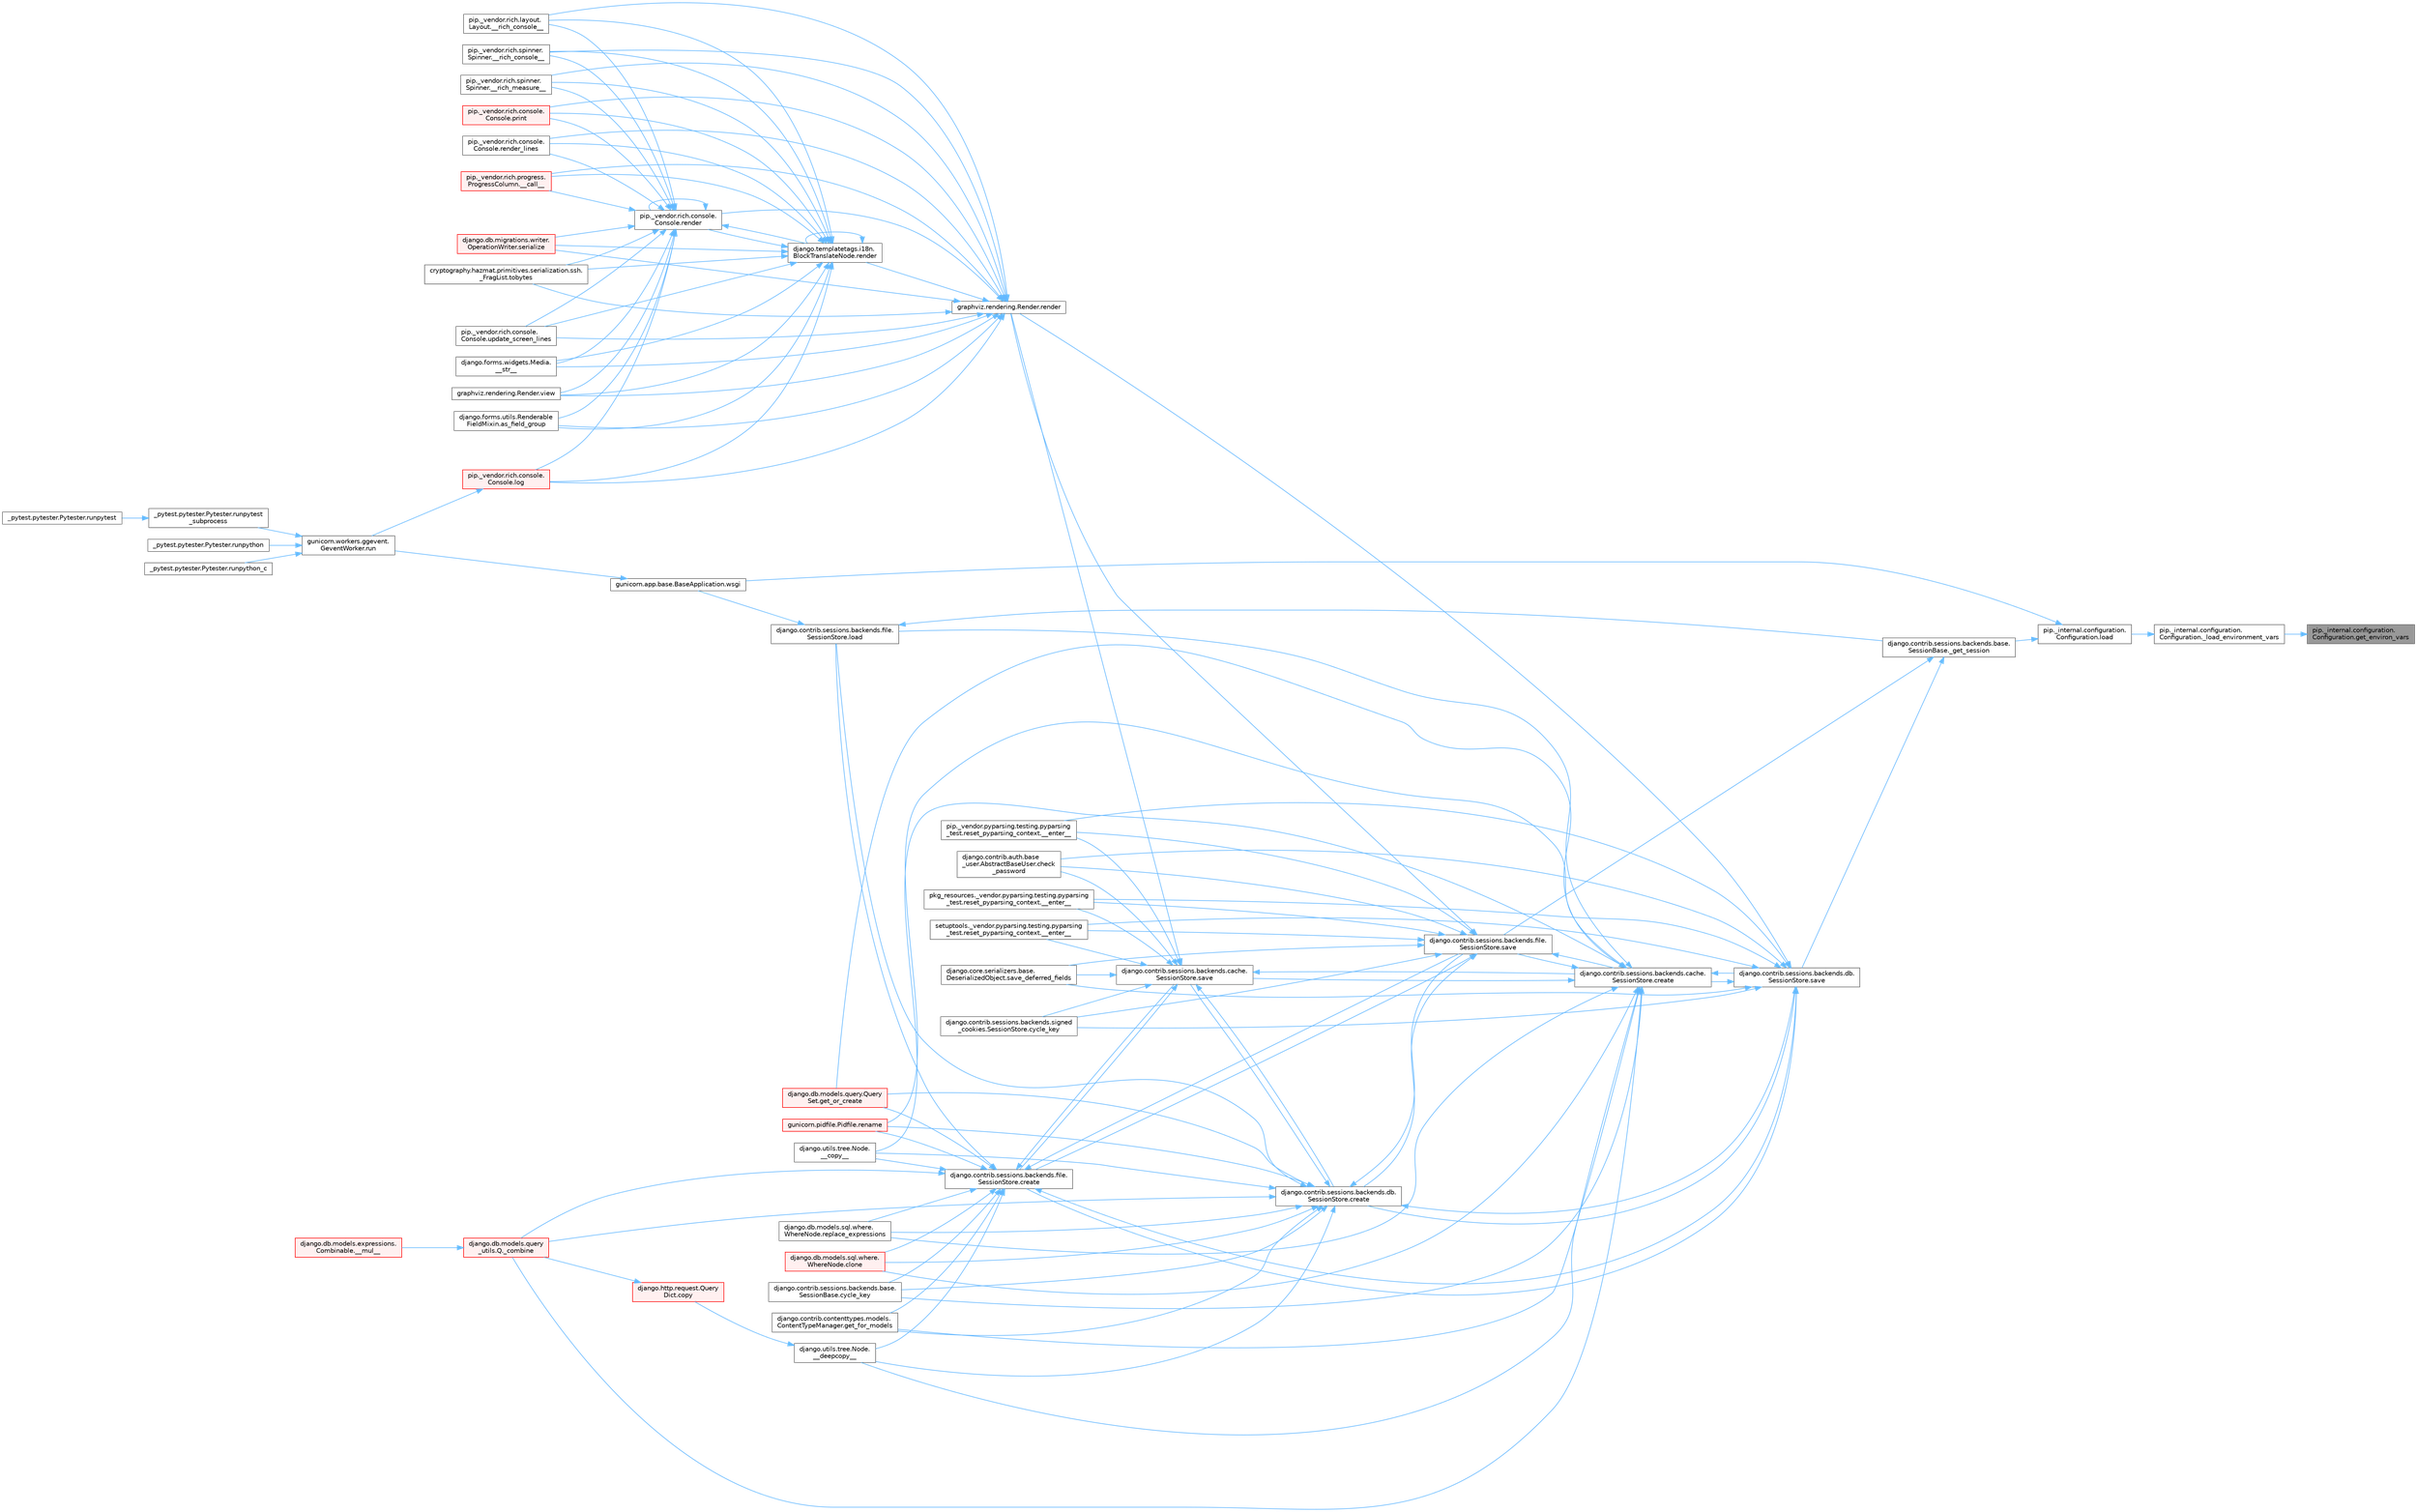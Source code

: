 digraph "pip._internal.configuration.Configuration.get_environ_vars"
{
 // LATEX_PDF_SIZE
  bgcolor="transparent";
  edge [fontname=Helvetica,fontsize=10,labelfontname=Helvetica,labelfontsize=10];
  node [fontname=Helvetica,fontsize=10,shape=box,height=0.2,width=0.4];
  rankdir="RL";
  Node1 [id="Node000001",label="pip._internal.configuration.\lConfiguration.get_environ_vars",height=0.2,width=0.4,color="gray40", fillcolor="grey60", style="filled", fontcolor="black",tooltip=" "];
  Node1 -> Node2 [id="edge1_Node000001_Node000002",dir="back",color="steelblue1",style="solid",tooltip=" "];
  Node2 [id="Node000002",label="pip._internal.configuration.\lConfiguration._load_environment_vars",height=0.2,width=0.4,color="grey40", fillcolor="white", style="filled",URL="$classpip_1_1__internal_1_1configuration_1_1_configuration.html#a1a57e8ca81e59ec7cbbd80e8f7283a06",tooltip=" "];
  Node2 -> Node3 [id="edge2_Node000002_Node000003",dir="back",color="steelblue1",style="solid",tooltip=" "];
  Node3 [id="Node000003",label="pip._internal.configuration.\lConfiguration.load",height=0.2,width=0.4,color="grey40", fillcolor="white", style="filled",URL="$classpip_1_1__internal_1_1configuration_1_1_configuration.html#acc3aa857df7198ccb6f5eb3e728545f6",tooltip=" "];
  Node3 -> Node4 [id="edge3_Node000003_Node000004",dir="back",color="steelblue1",style="solid",tooltip=" "];
  Node4 [id="Node000004",label="django.contrib.sessions.backends.base.\lSessionBase._get_session",height=0.2,width=0.4,color="grey40", fillcolor="white", style="filled",URL="$classdjango_1_1contrib_1_1sessions_1_1backends_1_1base_1_1_session_base.html#a3ca0af594cbb5d34f3d4f76c8f90bf4f",tooltip=" "];
  Node4 -> Node5 [id="edge4_Node000004_Node000005",dir="back",color="steelblue1",style="solid",tooltip=" "];
  Node5 [id="Node000005",label="django.contrib.sessions.backends.db.\lSessionStore.save",height=0.2,width=0.4,color="grey40", fillcolor="white", style="filled",URL="$classdjango_1_1contrib_1_1sessions_1_1backends_1_1db_1_1_session_store.html#a68a6b4f159bd3dc969ec80b34c1622af",tooltip=" "];
  Node5 -> Node6 [id="edge5_Node000005_Node000006",dir="back",color="steelblue1",style="solid",tooltip=" "];
  Node6 [id="Node000006",label="pip._vendor.pyparsing.testing.pyparsing\l_test.reset_pyparsing_context.__enter__",height=0.2,width=0.4,color="grey40", fillcolor="white", style="filled",URL="$classpip_1_1__vendor_1_1pyparsing_1_1testing_1_1pyparsing__test_1_1reset__pyparsing__context.html#a3d39d97a0d95a9b46c987e6dff52b7c0",tooltip=" "];
  Node5 -> Node7 [id="edge6_Node000005_Node000007",dir="back",color="steelblue1",style="solid",tooltip=" "];
  Node7 [id="Node000007",label="pkg_resources._vendor.pyparsing.testing.pyparsing\l_test.reset_pyparsing_context.__enter__",height=0.2,width=0.4,color="grey40", fillcolor="white", style="filled",URL="$classpkg__resources_1_1__vendor_1_1pyparsing_1_1testing_1_1pyparsing__test_1_1reset__pyparsing__context.html#a8d8360c033ccc7296fb9323a07cdeb25",tooltip=" "];
  Node5 -> Node8 [id="edge7_Node000005_Node000008",dir="back",color="steelblue1",style="solid",tooltip=" "];
  Node8 [id="Node000008",label="setuptools._vendor.pyparsing.testing.pyparsing\l_test.reset_pyparsing_context.__enter__",height=0.2,width=0.4,color="grey40", fillcolor="white", style="filled",URL="$classsetuptools_1_1__vendor_1_1pyparsing_1_1testing_1_1pyparsing__test_1_1reset__pyparsing__context.html#a436e2ea8355c86505c8cfdae81714c7c",tooltip=" "];
  Node5 -> Node9 [id="edge8_Node000005_Node000009",dir="back",color="steelblue1",style="solid",tooltip=" "];
  Node9 [id="Node000009",label="django.contrib.auth.base\l_user.AbstractBaseUser.check\l_password",height=0.2,width=0.4,color="grey40", fillcolor="white", style="filled",URL="$classdjango_1_1contrib_1_1auth_1_1base__user_1_1_abstract_base_user.html#aaa9bb7fa5353bc1917dbd7f87b63321a",tooltip=" "];
  Node5 -> Node10 [id="edge9_Node000005_Node000010",dir="back",color="steelblue1",style="solid",tooltip=" "];
  Node10 [id="Node000010",label="django.contrib.sessions.backends.cache.\lSessionStore.create",height=0.2,width=0.4,color="grey40", fillcolor="white", style="filled",URL="$classdjango_1_1contrib_1_1sessions_1_1backends_1_1cache_1_1_session_store.html#a38c9efbdb5115fd1820ae198b767c39c",tooltip=" "];
  Node10 -> Node11 [id="edge10_Node000010_Node000011",dir="back",color="steelblue1",style="solid",tooltip=" "];
  Node11 [id="Node000011",label="django.utils.tree.Node.\l__copy__",height=0.2,width=0.4,color="grey40", fillcolor="white", style="filled",URL="$classdjango_1_1utils_1_1tree_1_1_node.html#abae878f6b4500b8b241c23d8fac46e63",tooltip=" "];
  Node10 -> Node12 [id="edge11_Node000010_Node000012",dir="back",color="steelblue1",style="solid",tooltip=" "];
  Node12 [id="Node000012",label="django.utils.tree.Node.\l__deepcopy__",height=0.2,width=0.4,color="grey40", fillcolor="white", style="filled",URL="$classdjango_1_1utils_1_1tree_1_1_node.html#a38840c46ded3963808edbeec90765d6b",tooltip=" "];
  Node12 -> Node13 [id="edge12_Node000012_Node000013",dir="back",color="steelblue1",style="solid",tooltip=" "];
  Node13 [id="Node000013",label="django.http.request.Query\lDict.copy",height=0.2,width=0.4,color="red", fillcolor="#FFF0F0", style="filled",URL="$classdjango_1_1http_1_1request_1_1_query_dict.html#ada9e4956e62868c5587b9ffde7b358b5",tooltip=" "];
  Node13 -> Node155 [id="edge13_Node000013_Node000155",dir="back",color="steelblue1",style="solid",tooltip=" "];
  Node155 [id="Node000155",label="django.db.models.query\l_utils.Q._combine",height=0.2,width=0.4,color="red", fillcolor="#FFF0F0", style="filled",URL="$classdjango_1_1db_1_1models_1_1query__utils_1_1_q.html#ade621b98231b73615e1aa3a726560c55",tooltip=" "];
  Node155 -> Node156 [id="edge14_Node000155_Node000156",dir="back",color="steelblue1",style="solid",tooltip=" "];
  Node156 [id="Node000156",label="django.db.models.expressions.\lCombinable.__mul__",height=0.2,width=0.4,color="red", fillcolor="#FFF0F0", style="filled",URL="$classdjango_1_1db_1_1models_1_1expressions_1_1_combinable.html#a18670e03ec4b2fc0eafb0782602b72ec",tooltip=" "];
  Node10 -> Node155 [id="edge15_Node000010_Node000155",dir="back",color="steelblue1",style="solid",tooltip=" "];
  Node10 -> Node395 [id="edge16_Node000010_Node000395",dir="back",color="steelblue1",style="solid",tooltip=" "];
  Node395 [id="Node000395",label="django.db.models.sql.where.\lWhereNode.clone",height=0.2,width=0.4,color="red", fillcolor="#FFF0F0", style="filled",URL="$classdjango_1_1db_1_1models_1_1sql_1_1where_1_1_where_node.html#a0faff63950b774ce4ad391ea1f6b6d2c",tooltip=" "];
  Node10 -> Node33 [id="edge17_Node000010_Node000033",dir="back",color="steelblue1",style="solid",tooltip=" "];
  Node33 [id="Node000033",label="django.contrib.sessions.backends.base.\lSessionBase.cycle_key",height=0.2,width=0.4,color="grey40", fillcolor="white", style="filled",URL="$classdjango_1_1contrib_1_1sessions_1_1backends_1_1base_1_1_session_base.html#a6955e9bebe4e5b7d463bccfcf9181016",tooltip=" "];
  Node10 -> Node520 [id="edge18_Node000010_Node000520",dir="back",color="steelblue1",style="solid",tooltip=" "];
  Node520 [id="Node000520",label="django.contrib.contenttypes.models.\lContentTypeManager.get_for_models",height=0.2,width=0.4,color="grey40", fillcolor="white", style="filled",URL="$classdjango_1_1contrib_1_1contenttypes_1_1models_1_1_content_type_manager.html#a541a2e215680799739b6f8c1b19ddda4",tooltip=" "];
  Node10 -> Node521 [id="edge19_Node000010_Node000521",dir="back",color="steelblue1",style="solid",tooltip=" "];
  Node521 [id="Node000521",label="django.db.models.query.Query\lSet.get_or_create",height=0.2,width=0.4,color="red", fillcolor="#FFF0F0", style="filled",URL="$classdjango_1_1db_1_1models_1_1query_1_1_query_set.html#a0f727927ec4d1b9f3087b831cc911c59",tooltip=" "];
  Node10 -> Node303 [id="edge20_Node000010_Node000303",dir="back",color="steelblue1",style="solid",tooltip=" "];
  Node303 [id="Node000303",label="django.contrib.sessions.backends.file.\lSessionStore.load",height=0.2,width=0.4,color="grey40", fillcolor="white", style="filled",URL="$classdjango_1_1contrib_1_1sessions_1_1backends_1_1file_1_1_session_store.html#a408fa63512306fbaa7bbb62742f0295f",tooltip=" "];
  Node303 -> Node4 [id="edge21_Node000303_Node000004",dir="back",color="steelblue1",style="solid",tooltip=" "];
  Node303 -> Node300 [id="edge22_Node000303_Node000300",dir="back",color="steelblue1",style="solid",tooltip=" "];
  Node300 [id="Node000300",label="gunicorn.app.base.BaseApplication.wsgi",height=0.2,width=0.4,color="grey40", fillcolor="white", style="filled",URL="$classgunicorn_1_1app_1_1base_1_1_base_application.html#a18ae24b2d0d44fb694b9f2b0cdffa670",tooltip=" "];
  Node300 -> Node301 [id="edge23_Node000300_Node000301",dir="back",color="steelblue1",style="solid",tooltip=" "];
  Node301 [id="Node000301",label="gunicorn.workers.ggevent.\lGeventWorker.run",height=0.2,width=0.4,color="grey40", fillcolor="white", style="filled",URL="$classgunicorn_1_1workers_1_1ggevent_1_1_gevent_worker.html#a0d8ffe6d6db44cfe8310ccf5643506ee",tooltip=" "];
  Node301 -> Node106 [id="edge24_Node000301_Node000106",dir="back",color="steelblue1",style="solid",tooltip=" "];
  Node106 [id="Node000106",label="_pytest.pytester.Pytester.runpytest\l_subprocess",height=0.2,width=0.4,color="grey40", fillcolor="white", style="filled",URL="$class__pytest_1_1pytester_1_1_pytester.html#a59323c6d6a1469a1206f1c0b8fce99c9",tooltip=" "];
  Node106 -> Node107 [id="edge25_Node000106_Node000107",dir="back",color="steelblue1",style="solid",tooltip=" "];
  Node107 [id="Node000107",label="_pytest.pytester.Pytester.runpytest",height=0.2,width=0.4,color="grey40", fillcolor="white", style="filled",URL="$class__pytest_1_1pytester_1_1_pytester.html#a2765db48ffe1b8853581d711ff43a87b",tooltip=" "];
  Node301 -> Node108 [id="edge26_Node000301_Node000108",dir="back",color="steelblue1",style="solid",tooltip=" "];
  Node108 [id="Node000108",label="_pytest.pytester.Pytester.runpython",height=0.2,width=0.4,color="grey40", fillcolor="white", style="filled",URL="$class__pytest_1_1pytester_1_1_pytester.html#a4e0c539507f15fd333cf618faf9687ef",tooltip=" "];
  Node301 -> Node109 [id="edge27_Node000301_Node000109",dir="back",color="steelblue1",style="solid",tooltip=" "];
  Node109 [id="Node000109",label="_pytest.pytester.Pytester.runpython_c",height=0.2,width=0.4,color="grey40", fillcolor="white", style="filled",URL="$class__pytest_1_1pytester_1_1_pytester.html#aea789acfe206d9c40d9a6bf54a337f2a",tooltip=" "];
  Node10 -> Node523 [id="edge28_Node000010_Node000523",dir="back",color="steelblue1",style="solid",tooltip=" "];
  Node523 [id="Node000523",label="gunicorn.pidfile.Pidfile.rename",height=0.2,width=0.4,color="red", fillcolor="#FFF0F0", style="filled",URL="$classgunicorn_1_1pidfile_1_1_pidfile.html#af03623bf56b92f594700ba5e5f25bc76",tooltip=" "];
  Node10 -> Node525 [id="edge29_Node000010_Node000525",dir="back",color="steelblue1",style="solid",tooltip=" "];
  Node525 [id="Node000525",label="django.db.models.sql.where.\lWhereNode.replace_expressions",height=0.2,width=0.4,color="grey40", fillcolor="white", style="filled",URL="$classdjango_1_1db_1_1models_1_1sql_1_1where_1_1_where_node.html#a1cc3580a7f4a51605b52ae4a9653b3ac",tooltip=" "];
  Node10 -> Node526 [id="edge30_Node000010_Node000526",dir="back",color="steelblue1",style="solid",tooltip=" "];
  Node526 [id="Node000526",label="django.contrib.sessions.backends.cache.\lSessionStore.save",height=0.2,width=0.4,color="grey40", fillcolor="white", style="filled",URL="$classdjango_1_1contrib_1_1sessions_1_1backends_1_1cache_1_1_session_store.html#a67e81d959c24e3a84b1e755a9a861c53",tooltip=" "];
  Node526 -> Node6 [id="edge31_Node000526_Node000006",dir="back",color="steelblue1",style="solid",tooltip=" "];
  Node526 -> Node7 [id="edge32_Node000526_Node000007",dir="back",color="steelblue1",style="solid",tooltip=" "];
  Node526 -> Node8 [id="edge33_Node000526_Node000008",dir="back",color="steelblue1",style="solid",tooltip=" "];
  Node526 -> Node9 [id="edge34_Node000526_Node000009",dir="back",color="steelblue1",style="solid",tooltip=" "];
  Node526 -> Node10 [id="edge35_Node000526_Node000010",dir="back",color="steelblue1",style="solid",tooltip=" "];
  Node526 -> Node394 [id="edge36_Node000526_Node000394",dir="back",color="steelblue1",style="solid",tooltip=" "];
  Node394 [id="Node000394",label="django.contrib.sessions.backends.db.\lSessionStore.create",height=0.2,width=0.4,color="grey40", fillcolor="white", style="filled",URL="$classdjango_1_1contrib_1_1sessions_1_1backends_1_1db_1_1_session_store.html#a4a98c0168c61e75be58e279660aa6ce4",tooltip=" "];
  Node394 -> Node11 [id="edge37_Node000394_Node000011",dir="back",color="steelblue1",style="solid",tooltip=" "];
  Node394 -> Node12 [id="edge38_Node000394_Node000012",dir="back",color="steelblue1",style="solid",tooltip=" "];
  Node394 -> Node155 [id="edge39_Node000394_Node000155",dir="back",color="steelblue1",style="solid",tooltip=" "];
  Node394 -> Node395 [id="edge40_Node000394_Node000395",dir="back",color="steelblue1",style="solid",tooltip=" "];
  Node394 -> Node33 [id="edge41_Node000394_Node000033",dir="back",color="steelblue1",style="solid",tooltip=" "];
  Node394 -> Node520 [id="edge42_Node000394_Node000520",dir="back",color="steelblue1",style="solid",tooltip=" "];
  Node394 -> Node521 [id="edge43_Node000394_Node000521",dir="back",color="steelblue1",style="solid",tooltip=" "];
  Node394 -> Node303 [id="edge44_Node000394_Node000303",dir="back",color="steelblue1",style="solid",tooltip=" "];
  Node394 -> Node523 [id="edge45_Node000394_Node000523",dir="back",color="steelblue1",style="solid",tooltip=" "];
  Node394 -> Node525 [id="edge46_Node000394_Node000525",dir="back",color="steelblue1",style="solid",tooltip=" "];
  Node394 -> Node526 [id="edge47_Node000394_Node000526",dir="back",color="steelblue1",style="solid",tooltip=" "];
  Node394 -> Node5 [id="edge48_Node000394_Node000005",dir="back",color="steelblue1",style="solid",tooltip=" "];
  Node394 -> Node1118 [id="edge49_Node000394_Node001118",dir="back",color="steelblue1",style="solid",tooltip=" "];
  Node1118 [id="Node001118",label="django.contrib.sessions.backends.file.\lSessionStore.save",height=0.2,width=0.4,color="grey40", fillcolor="white", style="filled",URL="$classdjango_1_1contrib_1_1sessions_1_1backends_1_1file_1_1_session_store.html#af170f9c112376eb1627509287bf9620f",tooltip=" "];
  Node1118 -> Node6 [id="edge50_Node001118_Node000006",dir="back",color="steelblue1",style="solid",tooltip=" "];
  Node1118 -> Node7 [id="edge51_Node001118_Node000007",dir="back",color="steelblue1",style="solid",tooltip=" "];
  Node1118 -> Node8 [id="edge52_Node001118_Node000008",dir="back",color="steelblue1",style="solid",tooltip=" "];
  Node1118 -> Node9 [id="edge53_Node001118_Node000009",dir="back",color="steelblue1",style="solid",tooltip=" "];
  Node1118 -> Node10 [id="edge54_Node001118_Node000010",dir="back",color="steelblue1",style="solid",tooltip=" "];
  Node1118 -> Node394 [id="edge55_Node001118_Node000394",dir="back",color="steelblue1",style="solid",tooltip=" "];
  Node1118 -> Node519 [id="edge56_Node001118_Node000519",dir="back",color="steelblue1",style="solid",tooltip=" "];
  Node519 [id="Node000519",label="django.contrib.sessions.backends.file.\lSessionStore.create",height=0.2,width=0.4,color="grey40", fillcolor="white", style="filled",URL="$classdjango_1_1contrib_1_1sessions_1_1backends_1_1file_1_1_session_store.html#a6624db6a37dfff490f837047e0a60dda",tooltip=" "];
  Node519 -> Node11 [id="edge57_Node000519_Node000011",dir="back",color="steelblue1",style="solid",tooltip=" "];
  Node519 -> Node12 [id="edge58_Node000519_Node000012",dir="back",color="steelblue1",style="solid",tooltip=" "];
  Node519 -> Node155 [id="edge59_Node000519_Node000155",dir="back",color="steelblue1",style="solid",tooltip=" "];
  Node519 -> Node395 [id="edge60_Node000519_Node000395",dir="back",color="steelblue1",style="solid",tooltip=" "];
  Node519 -> Node33 [id="edge61_Node000519_Node000033",dir="back",color="steelblue1",style="solid",tooltip=" "];
  Node519 -> Node520 [id="edge62_Node000519_Node000520",dir="back",color="steelblue1",style="solid",tooltip=" "];
  Node519 -> Node521 [id="edge63_Node000519_Node000521",dir="back",color="steelblue1",style="solid",tooltip=" "];
  Node519 -> Node303 [id="edge64_Node000519_Node000303",dir="back",color="steelblue1",style="solid",tooltip=" "];
  Node519 -> Node523 [id="edge65_Node000519_Node000523",dir="back",color="steelblue1",style="solid",tooltip=" "];
  Node519 -> Node525 [id="edge66_Node000519_Node000525",dir="back",color="steelblue1",style="solid",tooltip=" "];
  Node519 -> Node526 [id="edge67_Node000519_Node000526",dir="back",color="steelblue1",style="solid",tooltip=" "];
  Node519 -> Node5 [id="edge68_Node000519_Node000005",dir="back",color="steelblue1",style="solid",tooltip=" "];
  Node519 -> Node1118 [id="edge69_Node000519_Node001118",dir="back",color="steelblue1",style="solid",tooltip=" "];
  Node1118 -> Node527 [id="edge70_Node001118_Node000527",dir="back",color="steelblue1",style="solid",tooltip=" "];
  Node527 [id="Node000527",label="django.contrib.sessions.backends.signed\l_cookies.SessionStore.cycle_key",height=0.2,width=0.4,color="grey40", fillcolor="white", style="filled",URL="$classdjango_1_1contrib_1_1sessions_1_1backends_1_1signed__cookies_1_1_session_store.html#abf8e71313b847459c30f19e691c25a93",tooltip=" "];
  Node1118 -> Node528 [id="edge71_Node001118_Node000528",dir="back",color="steelblue1",style="solid",tooltip=" "];
  Node528 [id="Node000528",label="graphviz.rendering.Render.render",height=0.2,width=0.4,color="grey40", fillcolor="white", style="filled",URL="$classgraphviz_1_1rendering_1_1_render.html#a0249d6538d64a6b59b1bed64d4636456",tooltip=" "];
  Node528 -> Node409 [id="edge72_Node000528_Node000409",dir="back",color="steelblue1",style="solid",tooltip=" "];
  Node409 [id="Node000409",label="pip._vendor.rich.progress.\lProgressColumn.__call__",height=0.2,width=0.4,color="red", fillcolor="#FFF0F0", style="filled",URL="$classpip_1_1__vendor_1_1rich_1_1progress_1_1_progress_column.html#ae0c399be74222f949edb0fa5324cf6ea",tooltip=" "];
  Node528 -> Node410 [id="edge73_Node000528_Node000410",dir="back",color="steelblue1",style="solid",tooltip=" "];
  Node410 [id="Node000410",label="pip._vendor.rich.layout.\lLayout.__rich_console__",height=0.2,width=0.4,color="grey40", fillcolor="white", style="filled",URL="$classpip_1_1__vendor_1_1rich_1_1layout_1_1_layout.html#ac39cb3d17d2b0324ee1b0dada41a3ebd",tooltip=" "];
  Node528 -> Node411 [id="edge74_Node000528_Node000411",dir="back",color="steelblue1",style="solid",tooltip=" "];
  Node411 [id="Node000411",label="pip._vendor.rich.spinner.\lSpinner.__rich_console__",height=0.2,width=0.4,color="grey40", fillcolor="white", style="filled",URL="$classpip_1_1__vendor_1_1rich_1_1spinner_1_1_spinner.html#a6883d8dced19ac48d4dfc74f776357fd",tooltip=" "];
  Node528 -> Node412 [id="edge75_Node000528_Node000412",dir="back",color="steelblue1",style="solid",tooltip=" "];
  Node412 [id="Node000412",label="pip._vendor.rich.spinner.\lSpinner.__rich_measure__",height=0.2,width=0.4,color="grey40", fillcolor="white", style="filled",URL="$classpip_1_1__vendor_1_1rich_1_1spinner_1_1_spinner.html#a89745682c823c44a31bae8e8d07869f5",tooltip=" "];
  Node528 -> Node413 [id="edge76_Node000528_Node000413",dir="back",color="steelblue1",style="solid",tooltip=" "];
  Node413 [id="Node000413",label="django.forms.widgets.Media.\l__str__",height=0.2,width=0.4,color="grey40", fillcolor="white", style="filled",URL="$classdjango_1_1forms_1_1widgets_1_1_media.html#ae1651710548a7d9f14f036d035012d21",tooltip=" "];
  Node528 -> Node414 [id="edge77_Node000528_Node000414",dir="back",color="steelblue1",style="solid",tooltip=" "];
  Node414 [id="Node000414",label="django.forms.utils.Renderable\lFieldMixin.as_field_group",height=0.2,width=0.4,color="grey40", fillcolor="white", style="filled",URL="$classdjango_1_1forms_1_1utils_1_1_renderable_field_mixin.html#a1e9a1b4f790ea694431554267fd5d74c",tooltip=" "];
  Node528 -> Node415 [id="edge78_Node000528_Node000415",dir="back",color="steelblue1",style="solid",tooltip=" "];
  Node415 [id="Node000415",label="pip._vendor.rich.console.\lConsole.log",height=0.2,width=0.4,color="red", fillcolor="#FFF0F0", style="filled",URL="$classpip_1_1__vendor_1_1rich_1_1console_1_1_console.html#af9c77e39f9413fc2b134c60cfa23b0f1",tooltip=" "];
  Node415 -> Node301 [id="edge79_Node000415_Node000301",dir="back",color="steelblue1",style="solid",tooltip=" "];
  Node528 -> Node529 [id="edge80_Node000528_Node000529",dir="back",color="steelblue1",style="solid",tooltip=" "];
  Node529 [id="Node000529",label="pip._vendor.rich.console.\lConsole.print",height=0.2,width=0.4,color="red", fillcolor="#FFF0F0", style="filled",URL="$classpip_1_1__vendor_1_1rich_1_1console_1_1_console.html#af954370cdbb49236b597f2c11064549d",tooltip=" "];
  Node528 -> Node854 [id="edge81_Node000528_Node000854",dir="back",color="steelblue1",style="solid",tooltip=" "];
  Node854 [id="Node000854",label="django.templatetags.i18n.\lBlockTranslateNode.render",height=0.2,width=0.4,color="grey40", fillcolor="white", style="filled",URL="$classdjango_1_1templatetags_1_1i18n_1_1_block_translate_node.html#aaf05bebfd02c1c4b676387ada0357832",tooltip=" "];
  Node854 -> Node409 [id="edge82_Node000854_Node000409",dir="back",color="steelblue1",style="solid",tooltip=" "];
  Node854 -> Node410 [id="edge83_Node000854_Node000410",dir="back",color="steelblue1",style="solid",tooltip=" "];
  Node854 -> Node411 [id="edge84_Node000854_Node000411",dir="back",color="steelblue1",style="solid",tooltip=" "];
  Node854 -> Node412 [id="edge85_Node000854_Node000412",dir="back",color="steelblue1",style="solid",tooltip=" "];
  Node854 -> Node413 [id="edge86_Node000854_Node000413",dir="back",color="steelblue1",style="solid",tooltip=" "];
  Node854 -> Node414 [id="edge87_Node000854_Node000414",dir="back",color="steelblue1",style="solid",tooltip=" "];
  Node854 -> Node415 [id="edge88_Node000854_Node000415",dir="back",color="steelblue1",style="solid",tooltip=" "];
  Node854 -> Node529 [id="edge89_Node000854_Node000529",dir="back",color="steelblue1",style="solid",tooltip=" "];
  Node854 -> Node854 [id="edge90_Node000854_Node000854",dir="back",color="steelblue1",style="solid",tooltip=" "];
  Node854 -> Node855 [id="edge91_Node000854_Node000855",dir="back",color="steelblue1",style="solid",tooltip=" "];
  Node855 [id="Node000855",label="pip._vendor.rich.console.\lConsole.render",height=0.2,width=0.4,color="grey40", fillcolor="white", style="filled",URL="$classpip_1_1__vendor_1_1rich_1_1console_1_1_console.html#a9551b8254c573105adde80622393a938",tooltip=" "];
  Node855 -> Node409 [id="edge92_Node000855_Node000409",dir="back",color="steelblue1",style="solid",tooltip=" "];
  Node855 -> Node410 [id="edge93_Node000855_Node000410",dir="back",color="steelblue1",style="solid",tooltip=" "];
  Node855 -> Node411 [id="edge94_Node000855_Node000411",dir="back",color="steelblue1",style="solid",tooltip=" "];
  Node855 -> Node412 [id="edge95_Node000855_Node000412",dir="back",color="steelblue1",style="solid",tooltip=" "];
  Node855 -> Node413 [id="edge96_Node000855_Node000413",dir="back",color="steelblue1",style="solid",tooltip=" "];
  Node855 -> Node414 [id="edge97_Node000855_Node000414",dir="back",color="steelblue1",style="solid",tooltip=" "];
  Node855 -> Node415 [id="edge98_Node000855_Node000415",dir="back",color="steelblue1",style="solid",tooltip=" "];
  Node855 -> Node529 [id="edge99_Node000855_Node000529",dir="back",color="steelblue1",style="solid",tooltip=" "];
  Node855 -> Node854 [id="edge100_Node000855_Node000854",dir="back",color="steelblue1",style="solid",tooltip=" "];
  Node855 -> Node855 [id="edge101_Node000855_Node000855",dir="back",color="steelblue1",style="solid",tooltip=" "];
  Node855 -> Node856 [id="edge102_Node000855_Node000856",dir="back",color="steelblue1",style="solid",tooltip=" "];
  Node856 [id="Node000856",label="pip._vendor.rich.console.\lConsole.render_lines",height=0.2,width=0.4,color="grey40", fillcolor="white", style="filled",URL="$classpip_1_1__vendor_1_1rich_1_1console_1_1_console.html#a5818808a49db20c5bee6986425f96f14",tooltip=" "];
  Node855 -> Node857 [id="edge103_Node000855_Node000857",dir="back",color="steelblue1",style="solid",tooltip=" "];
  Node857 [id="Node000857",label="django.db.migrations.writer.\lOperationWriter.serialize",height=0.2,width=0.4,color="red", fillcolor="#FFF0F0", style="filled",URL="$classdjango_1_1db_1_1migrations_1_1writer_1_1_operation_writer.html#a866e8d13e1c54a35d74e9a6b0383b2f8",tooltip=" "];
  Node855 -> Node1199 [id="edge104_Node000855_Node001199",dir="back",color="steelblue1",style="solid",tooltip=" "];
  Node1199 [id="Node001199",label="cryptography.hazmat.primitives.serialization.ssh.\l_FragList.tobytes",height=0.2,width=0.4,color="grey40", fillcolor="white", style="filled",URL="$classcryptography_1_1hazmat_1_1primitives_1_1serialization_1_1ssh_1_1___frag_list.html#a195dd4e7c741624829a13af53fa3de38",tooltip=" "];
  Node855 -> Node1200 [id="edge105_Node000855_Node001200",dir="back",color="steelblue1",style="solid",tooltip=" "];
  Node1200 [id="Node001200",label="pip._vendor.rich.console.\lConsole.update_screen_lines",height=0.2,width=0.4,color="grey40", fillcolor="white", style="filled",URL="$classpip_1_1__vendor_1_1rich_1_1console_1_1_console.html#a21cfe5af86ec7533f23d45fe2969817e",tooltip=" "];
  Node855 -> Node1201 [id="edge106_Node000855_Node001201",dir="back",color="steelblue1",style="solid",tooltip=" "];
  Node1201 [id="Node001201",label="graphviz.rendering.Render.view",height=0.2,width=0.4,color="grey40", fillcolor="white", style="filled",URL="$classgraphviz_1_1rendering_1_1_render.html#a53169c422996b9a7e92b5580c13914e2",tooltip=" "];
  Node854 -> Node856 [id="edge107_Node000854_Node000856",dir="back",color="steelblue1",style="solid",tooltip=" "];
  Node854 -> Node857 [id="edge108_Node000854_Node000857",dir="back",color="steelblue1",style="solid",tooltip=" "];
  Node854 -> Node1199 [id="edge109_Node000854_Node001199",dir="back",color="steelblue1",style="solid",tooltip=" "];
  Node854 -> Node1200 [id="edge110_Node000854_Node001200",dir="back",color="steelblue1",style="solid",tooltip=" "];
  Node854 -> Node1201 [id="edge111_Node000854_Node001201",dir="back",color="steelblue1",style="solid",tooltip=" "];
  Node528 -> Node855 [id="edge112_Node000528_Node000855",dir="back",color="steelblue1",style="solid",tooltip=" "];
  Node528 -> Node856 [id="edge113_Node000528_Node000856",dir="back",color="steelblue1",style="solid",tooltip=" "];
  Node528 -> Node857 [id="edge114_Node000528_Node000857",dir="back",color="steelblue1",style="solid",tooltip=" "];
  Node528 -> Node1199 [id="edge115_Node000528_Node001199",dir="back",color="steelblue1",style="solid",tooltip=" "];
  Node528 -> Node1200 [id="edge116_Node000528_Node001200",dir="back",color="steelblue1",style="solid",tooltip=" "];
  Node528 -> Node1201 [id="edge117_Node000528_Node001201",dir="back",color="steelblue1",style="solid",tooltip=" "];
  Node1118 -> Node1119 [id="edge118_Node001118_Node001119",dir="back",color="steelblue1",style="solid",tooltip=" "];
  Node1119 [id="Node001119",label="django.core.serializers.base.\lDeserializedObject.save_deferred_fields",height=0.2,width=0.4,color="grey40", fillcolor="white", style="filled",URL="$classdjango_1_1core_1_1serializers_1_1base_1_1_deserialized_object.html#a2fd4269d14e2f58fda59335c79a582f5",tooltip=" "];
  Node526 -> Node519 [id="edge119_Node000526_Node000519",dir="back",color="steelblue1",style="solid",tooltip=" "];
  Node526 -> Node527 [id="edge120_Node000526_Node000527",dir="back",color="steelblue1",style="solid",tooltip=" "];
  Node526 -> Node528 [id="edge121_Node000526_Node000528",dir="back",color="steelblue1",style="solid",tooltip=" "];
  Node526 -> Node1119 [id="edge122_Node000526_Node001119",dir="back",color="steelblue1",style="solid",tooltip=" "];
  Node10 -> Node5 [id="edge123_Node000010_Node000005",dir="back",color="steelblue1",style="solid",tooltip=" "];
  Node10 -> Node1118 [id="edge124_Node000010_Node001118",dir="back",color="steelblue1",style="solid",tooltip=" "];
  Node5 -> Node394 [id="edge125_Node000005_Node000394",dir="back",color="steelblue1",style="solid",tooltip=" "];
  Node5 -> Node519 [id="edge126_Node000005_Node000519",dir="back",color="steelblue1",style="solid",tooltip=" "];
  Node5 -> Node527 [id="edge127_Node000005_Node000527",dir="back",color="steelblue1",style="solid",tooltip=" "];
  Node5 -> Node528 [id="edge128_Node000005_Node000528",dir="back",color="steelblue1",style="solid",tooltip=" "];
  Node5 -> Node1119 [id="edge129_Node000005_Node001119",dir="back",color="steelblue1",style="solid",tooltip=" "];
  Node4 -> Node1118 [id="edge130_Node000004_Node001118",dir="back",color="steelblue1",style="solid",tooltip=" "];
  Node3 -> Node300 [id="edge131_Node000003_Node000300",dir="back",color="steelblue1",style="solid",tooltip=" "];
}
